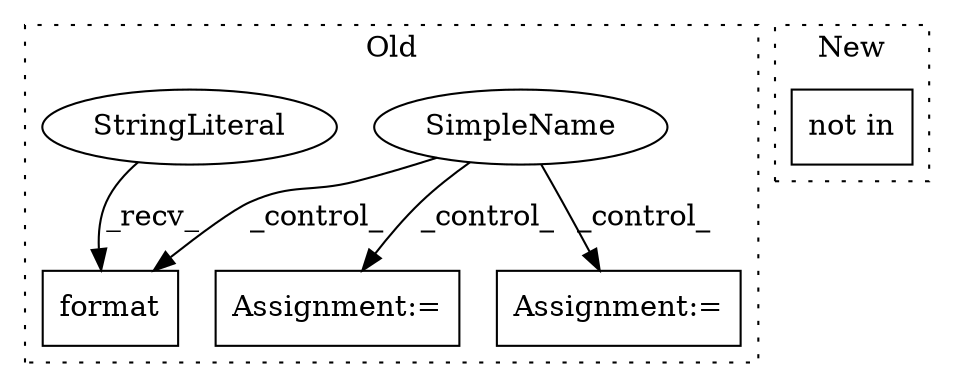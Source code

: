 digraph G {
subgraph cluster0 {
1 [label="format" a="32" s="5823,5837" l="7,1" shape="box"];
3 [label="SimpleName" a="42" s="" l="" shape="ellipse"];
4 [label="Assignment:=" a="7" s="5718" l="1" shape="box"];
5 [label="StringLiteral" a="45" s="5773" l="49" shape="ellipse"];
6 [label="Assignment:=" a="7" s="5604" l="1" shape="box"];
label = "Old";
style="dotted";
}
subgraph cluster1 {
2 [label="not in" a="108" s="5516" l="51" shape="box"];
label = "New";
style="dotted";
}
3 -> 6 [label="_control_"];
3 -> 1 [label="_control_"];
3 -> 4 [label="_control_"];
5 -> 1 [label="_recv_"];
}